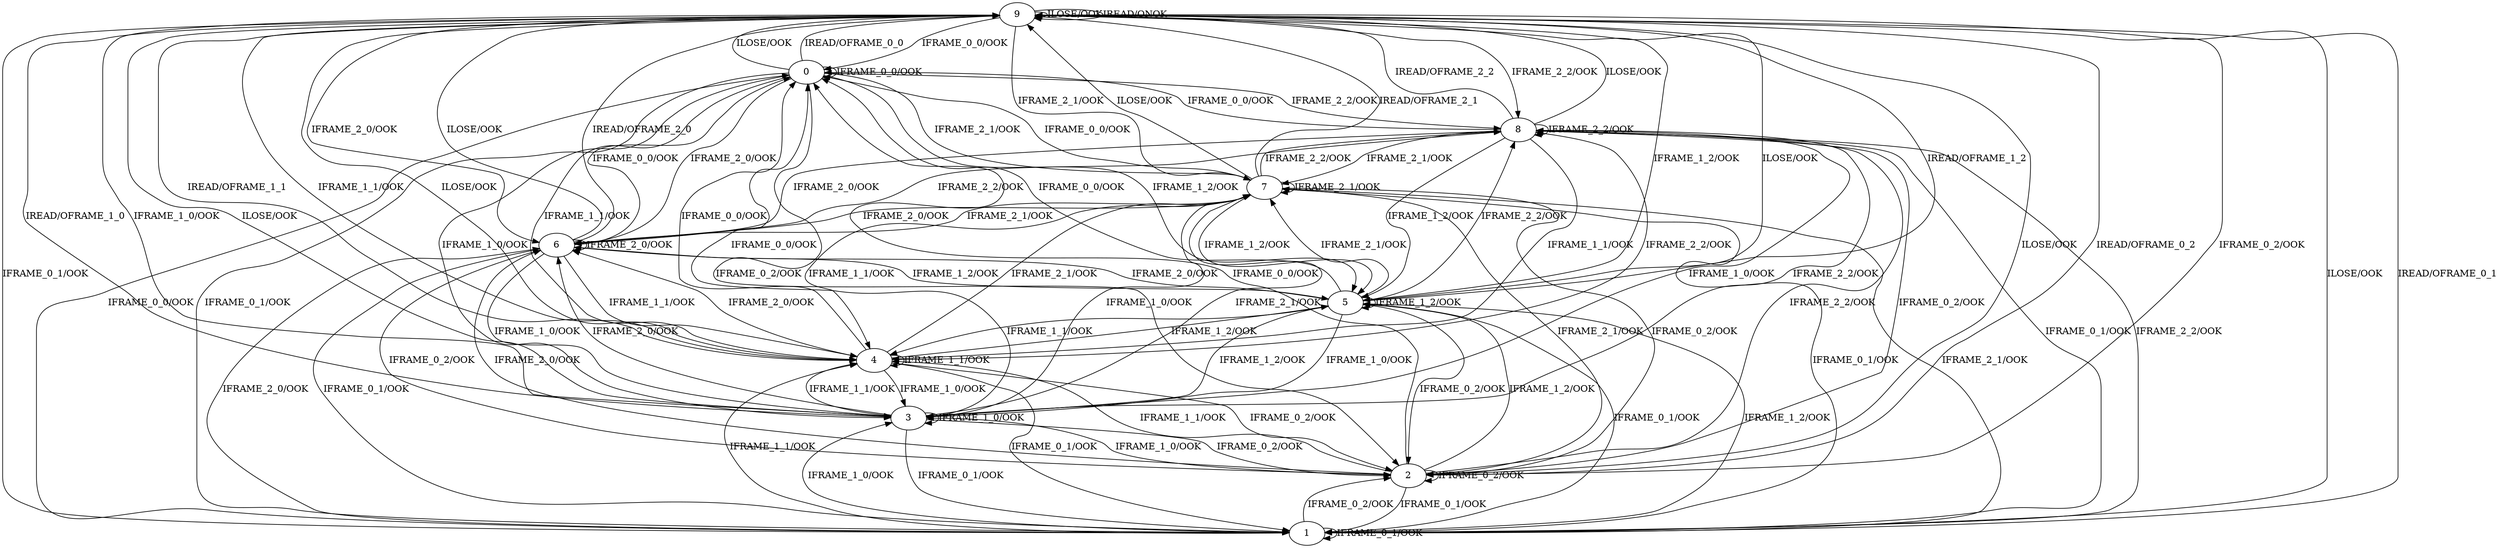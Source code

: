 digraph {
9
0
1
2
3
4
5
6
7
8
9 -> 0 [label="IFRAME_0_0/OOK"]
9 -> 1 [label="IFRAME_0_1/OOK"]
9 -> 2 [label="IFRAME_0_2/OOK"]
9 -> 3 [label="IFRAME_1_0/OOK"]
9 -> 4 [label="IFRAME_1_1/OOK"]
9 -> 5 [label="IFRAME_1_2/OOK"]
9 -> 6 [label="IFRAME_2_0/OOK"]
9 -> 7 [label="IFRAME_2_1/OOK"]
9 -> 8 [label="IFRAME_2_2/OOK"]
9 -> 9 [label="ILOSE/OOK"]
9 -> 9 [label="IREAD/ONOK"]
0 -> 0 [label="IFRAME_0_0/OOK"]
0 -> 1 [label="IFRAME_0_1/OOK"]
0 -> 2 [label="IFRAME_0_2/OOK"]
0 -> 3 [label="IFRAME_1_0/OOK"]
0 -> 4 [label="IFRAME_1_1/OOK"]
0 -> 5 [label="IFRAME_1_2/OOK"]
0 -> 6 [label="IFRAME_2_0/OOK"]
0 -> 7 [label="IFRAME_2_1/OOK"]
0 -> 8 [label="IFRAME_2_2/OOK"]
0 -> 9 [label="ILOSE/OOK"]
0 -> 9 [label="IREAD/OFRAME_0_0"]
1 -> 0 [label="IFRAME_0_0/OOK"]
1 -> 1 [label="IFRAME_0_1/OOK"]
1 -> 2 [label="IFRAME_0_2/OOK"]
1 -> 3 [label="IFRAME_1_0/OOK"]
1 -> 4 [label="IFRAME_1_1/OOK"]
1 -> 5 [label="IFRAME_1_2/OOK"]
1 -> 6 [label="IFRAME_2_0/OOK"]
1 -> 7 [label="IFRAME_2_1/OOK"]
1 -> 8 [label="IFRAME_2_2/OOK"]
1 -> 9 [label="ILOSE/OOK"]
1 -> 9 [label="IREAD/OFRAME_0_1"]
2 -> 0 [label="IFRAME_0_0/OOK"]
2 -> 1 [label="IFRAME_0_1/OOK"]
2 -> 2 [label="IFRAME_0_2/OOK"]
2 -> 3 [label="IFRAME_1_0/OOK"]
2 -> 4 [label="IFRAME_1_1/OOK"]
2 -> 5 [label="IFRAME_1_2/OOK"]
2 -> 6 [label="IFRAME_2_0/OOK"]
2 -> 7 [label="IFRAME_2_1/OOK"]
2 -> 8 [label="IFRAME_2_2/OOK"]
2 -> 9 [label="ILOSE/OOK"]
2 -> 9 [label="IREAD/OFRAME_0_2"]
3 -> 0 [label="IFRAME_0_0/OOK"]
3 -> 1 [label="IFRAME_0_1/OOK"]
3 -> 2 [label="IFRAME_0_2/OOK"]
3 -> 3 [label="IFRAME_1_0/OOK"]
3 -> 4 [label="IFRAME_1_1/OOK"]
3 -> 5 [label="IFRAME_1_2/OOK"]
3 -> 6 [label="IFRAME_2_0/OOK"]
3 -> 7 [label="IFRAME_2_1/OOK"]
3 -> 8 [label="IFRAME_2_2/OOK"]
3 -> 9 [label="ILOSE/OOK"]
3 -> 9 [label="IREAD/OFRAME_1_0"]
4 -> 0 [label="IFRAME_0_0/OOK"]
4 -> 1 [label="IFRAME_0_1/OOK"]
4 -> 2 [label="IFRAME_0_2/OOK"]
4 -> 3 [label="IFRAME_1_0/OOK"]
4 -> 4 [label="IFRAME_1_1/OOK"]
4 -> 5 [label="IFRAME_1_2/OOK"]
4 -> 6 [label="IFRAME_2_0/OOK"]
4 -> 7 [label="IFRAME_2_1/OOK"]
4 -> 8 [label="IFRAME_2_2/OOK"]
4 -> 9 [label="ILOSE/OOK"]
4 -> 9 [label="IREAD/OFRAME_1_1"]
5 -> 0 [label="IFRAME_0_0/OOK"]
5 -> 1 [label="IFRAME_0_1/OOK"]
5 -> 2 [label="IFRAME_0_2/OOK"]
5 -> 3 [label="IFRAME_1_0/OOK"]
5 -> 4 [label="IFRAME_1_1/OOK"]
5 -> 5 [label="IFRAME_1_2/OOK"]
5 -> 6 [label="IFRAME_2_0/OOK"]
5 -> 7 [label="IFRAME_2_1/OOK"]
5 -> 8 [label="IFRAME_2_2/OOK"]
5 -> 9 [label="ILOSE/OOK"]
5 -> 9 [label="IREAD/OFRAME_1_2"]
6 -> 0 [label="IFRAME_0_0/OOK"]
6 -> 1 [label="IFRAME_0_1/OOK"]
6 -> 2 [label="IFRAME_0_2/OOK"]
6 -> 3 [label="IFRAME_1_0/OOK"]
6 -> 4 [label="IFRAME_1_1/OOK"]
6 -> 5 [label="IFRAME_1_2/OOK"]
6 -> 6 [label="IFRAME_2_0/OOK"]
6 -> 7 [label="IFRAME_2_1/OOK"]
6 -> 8 [label="IFRAME_2_2/OOK"]
6 -> 9 [label="ILOSE/OOK"]
6 -> 9 [label="IREAD/OFRAME_2_0"]
7 -> 0 [label="IFRAME_0_0/OOK"]
7 -> 1 [label="IFRAME_0_1/OOK"]
7 -> 2 [label="IFRAME_0_2/OOK"]
7 -> 3 [label="IFRAME_1_0/OOK"]
7 -> 4 [label="IFRAME_1_1/OOK"]
7 -> 5 [label="IFRAME_1_2/OOK"]
7 -> 6 [label="IFRAME_2_0/OOK"]
7 -> 7 [label="IFRAME_2_1/OOK"]
7 -> 8 [label="IFRAME_2_2/OOK"]
7 -> 9 [label="ILOSE/OOK"]
7 -> 9 [label="IREAD/OFRAME_2_1"]
8 -> 0 [label="IFRAME_0_0/OOK"]
8 -> 1 [label="IFRAME_0_1/OOK"]
8 -> 2 [label="IFRAME_0_2/OOK"]
8 -> 3 [label="IFRAME_1_0/OOK"]
8 -> 4 [label="IFRAME_1_1/OOK"]
8 -> 5 [label="IFRAME_1_2/OOK"]
8 -> 6 [label="IFRAME_2_0/OOK"]
8 -> 7 [label="IFRAME_2_1/OOK"]
8 -> 8 [label="IFRAME_2_2/OOK"]
8 -> 9 [label="ILOSE/OOK"]
8 -> 9 [label="IREAD/OFRAME_2_2"]
}
